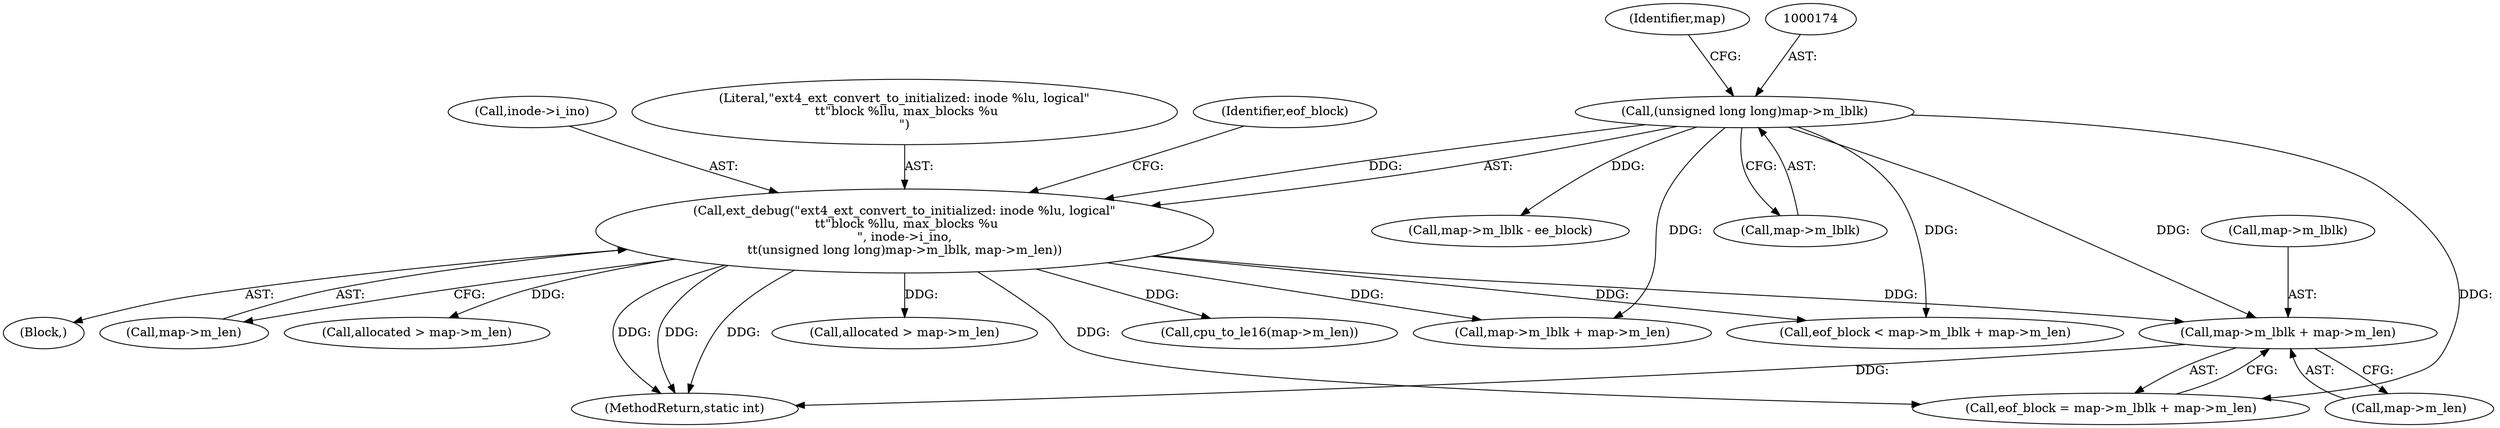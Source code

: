 digraph "0_linux_667eff35a1f56fa74ce98a0c7c29a40adc1ba4e3@pointer" {
"1000212" [label="(Call,map->m_lblk + map->m_len)"];
"1000173" [label="(Call,(unsigned long long)map->m_lblk)"];
"1000168" [label="(Call,ext_debug(\"ext4_ext_convert_to_initialized: inode %lu, logical\"\n \t\t\"block %llu, max_blocks %u\n\", inode->i_ino,\n\t\t(unsigned long long)map->m_lblk, map->m_len))"];
"1000170" [label="(Call,inode->i_ino)"];
"1000136" [label="(Block,)"];
"1000212" [label="(Call,map->m_lblk + map->m_len)"];
"1000178" [label="(Call,map->m_len)"];
"1000380" [label="(Call,allocated > map->m_len)"];
"1000169" [label="(Literal,\"ext4_ext_convert_to_initialized: inode %lu, logical\"\n \t\t\"block %llu, max_blocks %u\n\")"];
"1000251" [label="(Call,map->m_lblk - ee_block)"];
"1000210" [label="(Call,eof_block = map->m_lblk + map->m_len)"];
"1000203" [label="(Call,map->m_lblk + map->m_len)"];
"1001006" [label="(MethodReturn,static int)"];
"1000173" [label="(Call,(unsigned long long)map->m_lblk)"];
"1000182" [label="(Identifier,eof_block)"];
"1000394" [label="(Call,allocated > map->m_len)"];
"1000201" [label="(Call,eof_block < map->m_lblk + map->m_len)"];
"1000179" [label="(Identifier,map)"];
"1000216" [label="(Call,map->m_len)"];
"1000175" [label="(Call,map->m_lblk)"];
"1000213" [label="(Call,map->m_lblk)"];
"1000389" [label="(Call,cpu_to_le16(map->m_len))"];
"1000168" [label="(Call,ext_debug(\"ext4_ext_convert_to_initialized: inode %lu, logical\"\n \t\t\"block %llu, max_blocks %u\n\", inode->i_ino,\n\t\t(unsigned long long)map->m_lblk, map->m_len))"];
"1000212" -> "1000210"  [label="AST: "];
"1000212" -> "1000216"  [label="CFG: "];
"1000213" -> "1000212"  [label="AST: "];
"1000216" -> "1000212"  [label="AST: "];
"1000210" -> "1000212"  [label="CFG: "];
"1000212" -> "1001006"  [label="DDG: "];
"1000173" -> "1000212"  [label="DDG: "];
"1000168" -> "1000212"  [label="DDG: "];
"1000173" -> "1000168"  [label="AST: "];
"1000173" -> "1000175"  [label="CFG: "];
"1000174" -> "1000173"  [label="AST: "];
"1000175" -> "1000173"  [label="AST: "];
"1000179" -> "1000173"  [label="CFG: "];
"1000173" -> "1000168"  [label="DDG: "];
"1000173" -> "1000201"  [label="DDG: "];
"1000173" -> "1000203"  [label="DDG: "];
"1000173" -> "1000210"  [label="DDG: "];
"1000173" -> "1000251"  [label="DDG: "];
"1000168" -> "1000136"  [label="AST: "];
"1000168" -> "1000178"  [label="CFG: "];
"1000169" -> "1000168"  [label="AST: "];
"1000170" -> "1000168"  [label="AST: "];
"1000178" -> "1000168"  [label="AST: "];
"1000182" -> "1000168"  [label="CFG: "];
"1000168" -> "1001006"  [label="DDG: "];
"1000168" -> "1001006"  [label="DDG: "];
"1000168" -> "1001006"  [label="DDG: "];
"1000168" -> "1000201"  [label="DDG: "];
"1000168" -> "1000203"  [label="DDG: "];
"1000168" -> "1000210"  [label="DDG: "];
"1000168" -> "1000380"  [label="DDG: "];
"1000168" -> "1000389"  [label="DDG: "];
"1000168" -> "1000394"  [label="DDG: "];
}

